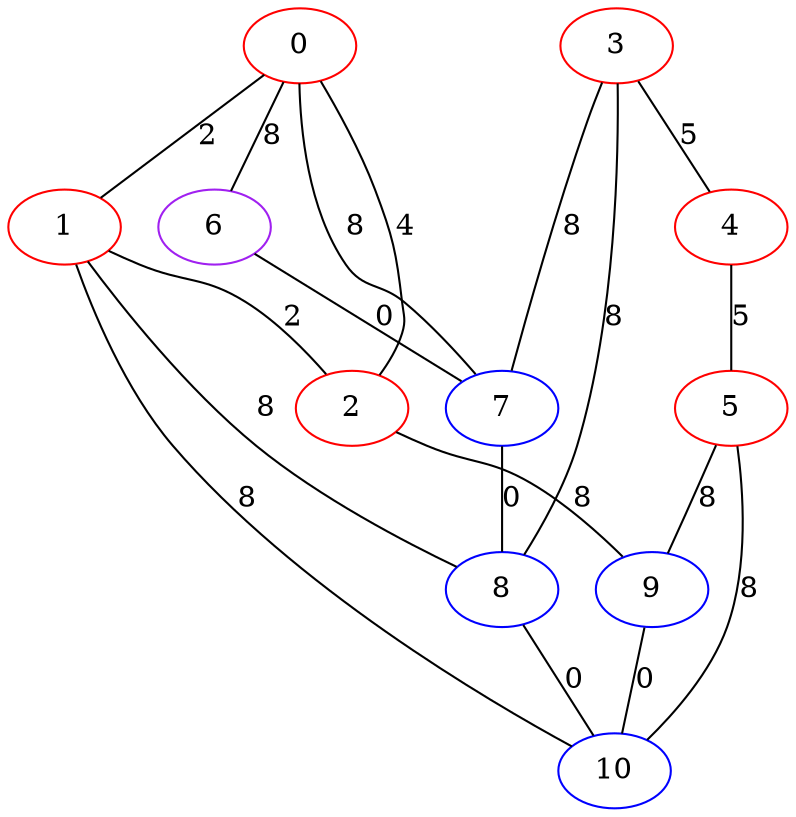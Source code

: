 graph "" {
0 [color=red, weight=1];
1 [color=red, weight=1];
2 [color=red, weight=1];
3 [color=red, weight=1];
4 [color=red, weight=1];
5 [color=red, weight=1];
6 [color=purple, weight=4];
7 [color=blue, weight=3];
8 [color=blue, weight=3];
9 [color=blue, weight=3];
10 [color=blue, weight=3];
0 -- 1  [key=0, label=2];
0 -- 2  [key=0, label=4];
0 -- 6  [key=0, label=8];
0 -- 7  [key=0, label=8];
1 -- 8  [key=0, label=8];
1 -- 2  [key=0, label=2];
1 -- 10  [key=0, label=8];
2 -- 9  [key=0, label=8];
3 -- 8  [key=0, label=8];
3 -- 4  [key=0, label=5];
3 -- 7  [key=0, label=8];
4 -- 5  [key=0, label=5];
5 -- 9  [key=0, label=8];
5 -- 10  [key=0, label=8];
6 -- 7  [key=0, label=0];
7 -- 8  [key=0, label=0];
8 -- 10  [key=0, label=0];
9 -- 10  [key=0, label=0];
}
